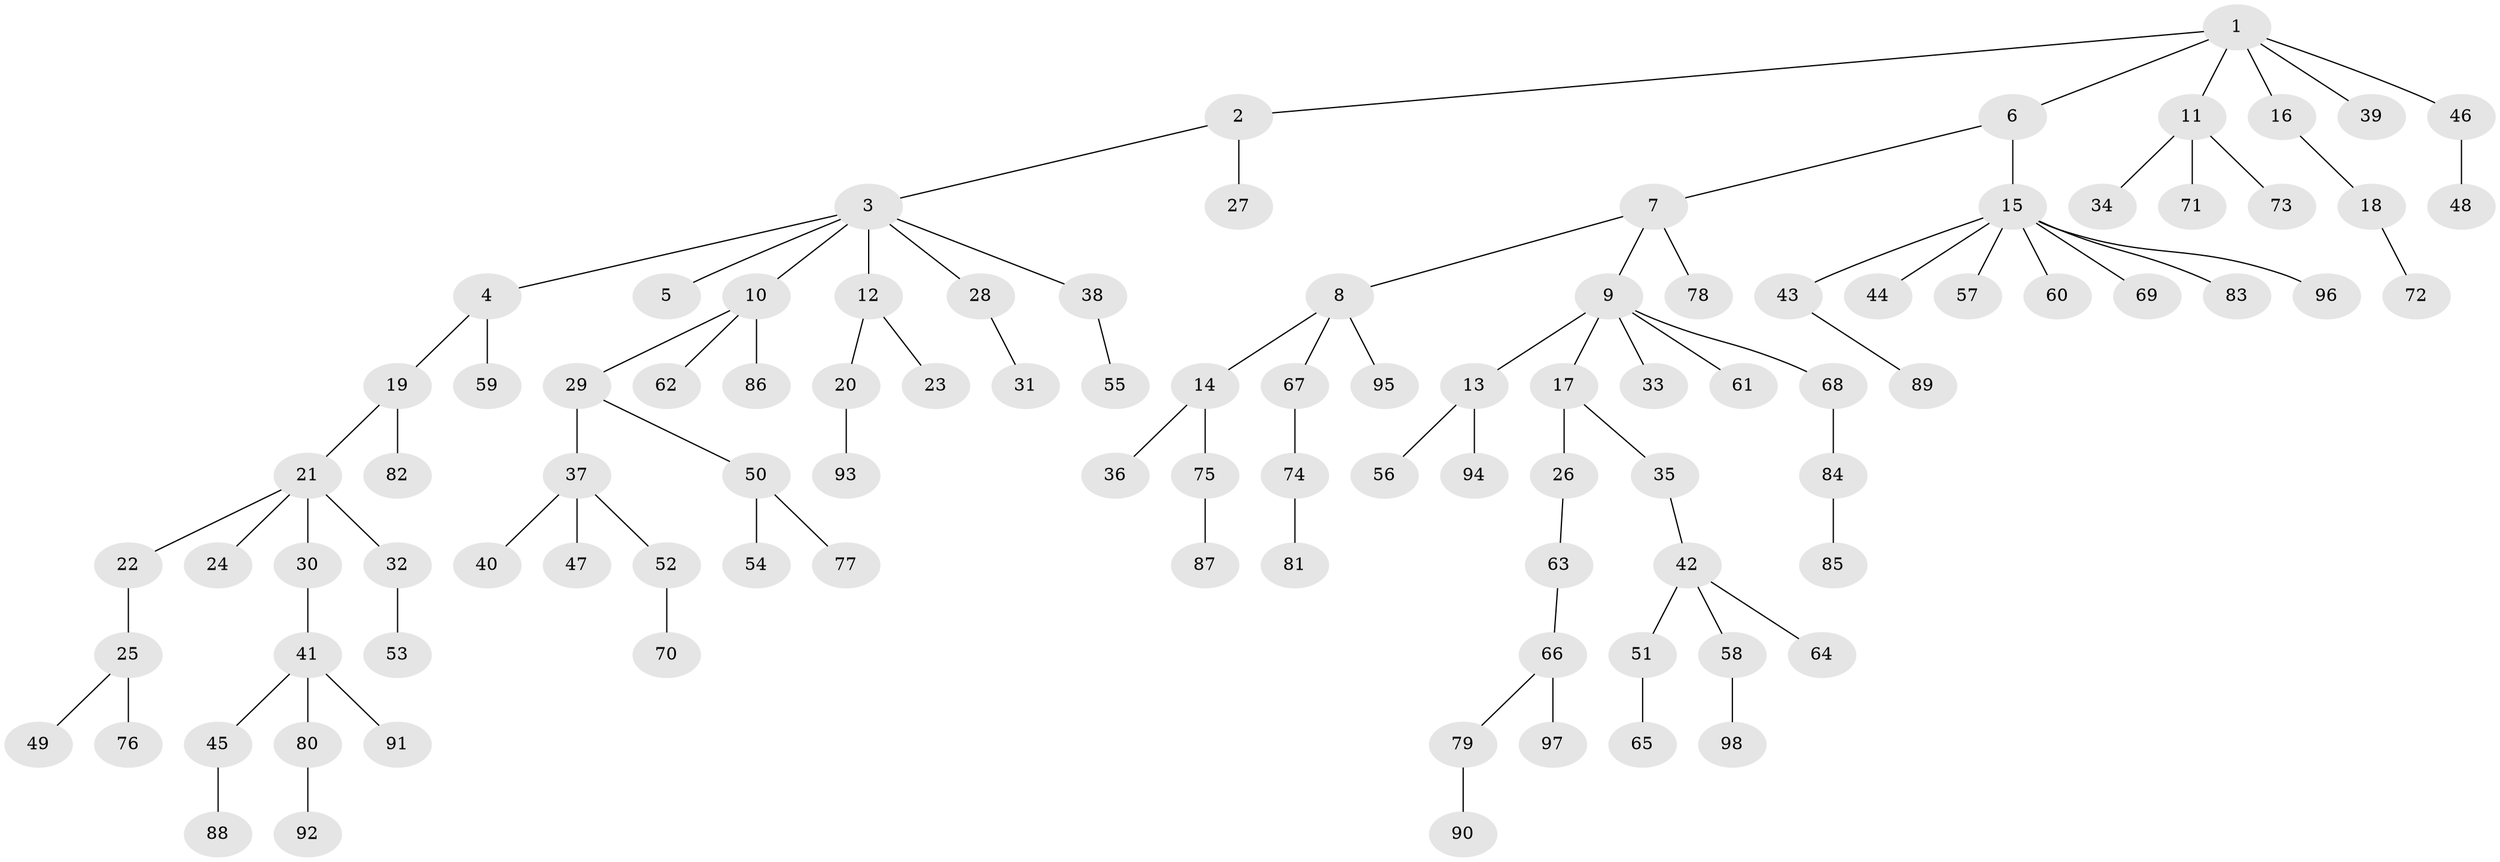 // original degree distribution, {6: 0.02158273381294964, 4: 0.02877697841726619, 7: 0.007194244604316547, 3: 0.1223021582733813, 2: 0.2805755395683453, 5: 0.04316546762589928, 1: 0.4892086330935252, 8: 0.007194244604316547}
// Generated by graph-tools (version 1.1) at 2025/51/03/04/25 22:51:29]
// undirected, 98 vertices, 97 edges
graph export_dot {
  node [color=gray90,style=filled];
  1;
  2;
  3;
  4;
  5;
  6;
  7;
  8;
  9;
  10;
  11;
  12;
  13;
  14;
  15;
  16;
  17;
  18;
  19;
  20;
  21;
  22;
  23;
  24;
  25;
  26;
  27;
  28;
  29;
  30;
  31;
  32;
  33;
  34;
  35;
  36;
  37;
  38;
  39;
  40;
  41;
  42;
  43;
  44;
  45;
  46;
  47;
  48;
  49;
  50;
  51;
  52;
  53;
  54;
  55;
  56;
  57;
  58;
  59;
  60;
  61;
  62;
  63;
  64;
  65;
  66;
  67;
  68;
  69;
  70;
  71;
  72;
  73;
  74;
  75;
  76;
  77;
  78;
  79;
  80;
  81;
  82;
  83;
  84;
  85;
  86;
  87;
  88;
  89;
  90;
  91;
  92;
  93;
  94;
  95;
  96;
  97;
  98;
  1 -- 2 [weight=1.0];
  1 -- 6 [weight=1.0];
  1 -- 11 [weight=1.0];
  1 -- 16 [weight=1.0];
  1 -- 39 [weight=1.0];
  1 -- 46 [weight=1.0];
  2 -- 3 [weight=1.0];
  2 -- 27 [weight=1.0];
  3 -- 4 [weight=1.0];
  3 -- 5 [weight=1.0];
  3 -- 10 [weight=1.0];
  3 -- 12 [weight=1.0];
  3 -- 28 [weight=1.0];
  3 -- 38 [weight=1.0];
  4 -- 19 [weight=1.0];
  4 -- 59 [weight=1.0];
  6 -- 7 [weight=1.0];
  6 -- 15 [weight=1.0];
  7 -- 8 [weight=1.0];
  7 -- 9 [weight=1.0];
  7 -- 78 [weight=1.0];
  8 -- 14 [weight=1.0];
  8 -- 67 [weight=1.0];
  8 -- 95 [weight=1.0];
  9 -- 13 [weight=1.0];
  9 -- 17 [weight=1.0];
  9 -- 33 [weight=1.0];
  9 -- 61 [weight=1.0];
  9 -- 68 [weight=1.0];
  10 -- 29 [weight=1.0];
  10 -- 62 [weight=1.0];
  10 -- 86 [weight=1.0];
  11 -- 34 [weight=1.0];
  11 -- 71 [weight=1.0];
  11 -- 73 [weight=1.0];
  12 -- 20 [weight=1.0];
  12 -- 23 [weight=1.0];
  13 -- 56 [weight=1.0];
  13 -- 94 [weight=1.0];
  14 -- 36 [weight=1.0];
  14 -- 75 [weight=1.0];
  15 -- 43 [weight=1.0];
  15 -- 44 [weight=1.0];
  15 -- 57 [weight=1.0];
  15 -- 60 [weight=1.0];
  15 -- 69 [weight=1.0];
  15 -- 83 [weight=1.0];
  15 -- 96 [weight=1.0];
  16 -- 18 [weight=1.0];
  17 -- 26 [weight=1.0];
  17 -- 35 [weight=1.0];
  18 -- 72 [weight=1.0];
  19 -- 21 [weight=1.0];
  19 -- 82 [weight=1.0];
  20 -- 93 [weight=1.0];
  21 -- 22 [weight=1.0];
  21 -- 24 [weight=1.0];
  21 -- 30 [weight=1.0];
  21 -- 32 [weight=1.0];
  22 -- 25 [weight=1.0];
  25 -- 49 [weight=1.0];
  25 -- 76 [weight=1.0];
  26 -- 63 [weight=1.0];
  28 -- 31 [weight=1.0];
  29 -- 37 [weight=1.0];
  29 -- 50 [weight=1.0];
  30 -- 41 [weight=1.0];
  32 -- 53 [weight=1.0];
  35 -- 42 [weight=1.0];
  37 -- 40 [weight=1.0];
  37 -- 47 [weight=1.0];
  37 -- 52 [weight=1.0];
  38 -- 55 [weight=1.0];
  41 -- 45 [weight=1.0];
  41 -- 80 [weight=1.0];
  41 -- 91 [weight=1.0];
  42 -- 51 [weight=1.0];
  42 -- 58 [weight=1.0];
  42 -- 64 [weight=1.0];
  43 -- 89 [weight=1.0];
  45 -- 88 [weight=1.0];
  46 -- 48 [weight=1.0];
  50 -- 54 [weight=1.0];
  50 -- 77 [weight=1.0];
  51 -- 65 [weight=1.0];
  52 -- 70 [weight=1.0];
  58 -- 98 [weight=1.0];
  63 -- 66 [weight=1.0];
  66 -- 79 [weight=1.0];
  66 -- 97 [weight=1.0];
  67 -- 74 [weight=1.0];
  68 -- 84 [weight=1.0];
  74 -- 81 [weight=1.0];
  75 -- 87 [weight=1.0];
  79 -- 90 [weight=1.0];
  80 -- 92 [weight=1.0];
  84 -- 85 [weight=1.0];
}
